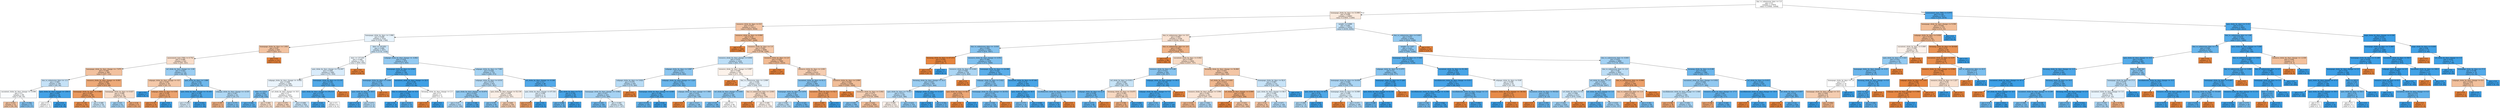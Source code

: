 digraph Tree {
node [shape=box, style="filled", color="black"] ;
0 [label="due_vs_submission_date <= 1.0\ngini = 0.5\nsamples = 27876\nvalue = [13938, 13938]", fillcolor="#e5813900"] ;
1 [label="homepage_clicks_by_days <= 13.999\ngini = 0.496\nsamples = 24863\nvalue = [13603, 11260]", fillcolor="#e581392c"] ;
0 -> 1 [labeldistance=2.5, labelangle=45, headlabel="True"] ;
2 [label="resource_clicks_by_days <= 0.0\ngini = 0.457\nsamples = 14311\nvalue = [9253, 5058]", fillcolor="#e5813974"] ;
1 -> 2 ;
3 [label="homepage_clicks_by_days <= 1.998\ngini = 0.498\nsamples = 3316\nvalue = [1556, 1760]", fillcolor="#399de51e"] ;
2 -> 3 ;
4 [label="homepage_clicks_by_days <= 1.003\ngini = 0.45\nsamples = 645\nvalue = [424, 221]", fillcolor="#e581397a"] ;
3 -> 4 ;
5 [label="assessment_type_CMA <= 0.752\ngini = 0.488\nsamples = 522\nvalue = [301, 221]", fillcolor="#e5813944"] ;
4 -> 5 ;
6 [label="homepage_clicks_by_days_change <= -7.975\ngini = 0.448\nsamples = 389\nvalue = [257, 132]", fillcolor="#e581397c"] ;
5 -> 6 ;
7 [label="due_vs_submission_date <= -1.5\ngini = 0.485\nsamples = 109\nvalue = [45, 64]", fillcolor="#399de54c"] ;
6 -> 7 ;
8 [label="oucontent_clicks_by_days_change <= -0.096\ngini = 0.5\nsamples = 89\nvalue = [44, 45]", fillcolor="#399de506"] ;
7 -> 8 ;
9 [label="gini = 0.453\nsamples = 52\nvalue = [34, 18]", fillcolor="#e5813978"] ;
8 -> 9 ;
10 [label="gini = 0.394\nsamples = 37\nvalue = [10, 27]", fillcolor="#399de5a1"] ;
8 -> 10 ;
11 [label="quiz_clicks_by_days_change <= -259.5\ngini = 0.095\nsamples = 20\nvalue = [1, 19]", fillcolor="#399de5f2"] ;
7 -> 11 ;
12 [label="gini = 0.5\nsamples = 2\nvalue = [1, 1]", fillcolor="#e5813900"] ;
11 -> 12 ;
13 [label="gini = 0.0\nsamples = 18\nvalue = [0, 18]", fillcolor="#399de5ff"] ;
11 -> 13 ;
14 [label="resource_clicks_by_days_change <= -0.001\ngini = 0.368\nsamples = 280\nvalue = [212, 68]", fillcolor="#e58139ad"] ;
6 -> 14 ;
15 [label="homepage_clicks_by_days <= 0.988\ngini = 0.261\nsamples = 188\nvalue = [159, 29]", fillcolor="#e58139d0"] ;
14 -> 15 ;
16 [label="gini = 0.158\nsamples = 162\nvalue = [148, 14]", fillcolor="#e58139e7"] ;
15 -> 16 ;
17 [label="gini = 0.488\nsamples = 26\nvalue = [11, 15]", fillcolor="#399de544"] ;
15 -> 17 ;
18 [label="homepage_clicks_by_days <= 0.027\ngini = 0.488\nsamples = 92\nvalue = [53, 39]", fillcolor="#e5813943"] ;
14 -> 18 ;
19 [label="gini = 0.45\nsamples = 41\nvalue = [14, 27]", fillcolor="#399de57b"] ;
18 -> 19 ;
20 [label="gini = 0.36\nsamples = 51\nvalue = [39, 12]", fillcolor="#e58139b1"] ;
18 -> 20 ;
21 [label="url_clicks_by_days_change <= -1.04\ngini = 0.443\nsamples = 133\nvalue = [44, 89]", fillcolor="#399de581"] ;
5 -> 21 ;
22 [label="subpage_clicks_by_days_change <= -8.5\ngini = 0.461\nsamples = 36\nvalue = [23, 13]", fillcolor="#e581396f"] ;
21 -> 22 ;
23 [label="gini = 0.0\nsamples = 7\nvalue = [0, 7]", fillcolor="#399de5ff"] ;
22 -> 23 ;
24 [label="subpage_clicks_by_days <= 0.96\ngini = 0.328\nsamples = 29\nvalue = [23, 6]", fillcolor="#e58139bc"] ;
22 -> 24 ;
25 [label="gini = 0.147\nsamples = 25\nvalue = [23, 2]", fillcolor="#e58139e9"] ;
24 -> 25 ;
26 [label="gini = 0.0\nsamples = 4\nvalue = [0, 4]", fillcolor="#399de5ff"] ;
24 -> 26 ;
27 [label="quiz_clicks_by_days <= 1.686\ngini = 0.339\nsamples = 97\nvalue = [21, 76]", fillcolor="#399de5b9"] ;
21 -> 27 ;
28 [label="quiz_clicks_by_days_change <= -51.051\ngini = 0.168\nsamples = 54\nvalue = [5, 49]", fillcolor="#399de5e5"] ;
27 -> 28 ;
29 [label="gini = 0.494\nsamples = 9\nvalue = [4, 5]", fillcolor="#399de533"] ;
28 -> 29 ;
30 [label="gini = 0.043\nsamples = 45\nvalue = [1, 44]", fillcolor="#399de5f9"] ;
28 -> 30 ;
31 [label="subpage_clicks_by_days_change <= -4.335\ngini = 0.467\nsamples = 43\nvalue = [16, 27]", fillcolor="#399de568"] ;
27 -> 31 ;
32 [label="gini = 0.397\nsamples = 11\nvalue = [8, 3]", fillcolor="#e581399f"] ;
31 -> 32 ;
33 [label="gini = 0.375\nsamples = 32\nvalue = [8, 24]", fillcolor="#399de5aa"] ;
31 -> 33 ;
34 [label="gini = 0.0\nsamples = 123\nvalue = [123, 0]", fillcolor="#e58139ff"] ;
4 -> 34 ;
35 [label="date <= 143.952\ngini = 0.488\nsamples = 2671\nvalue = [1132, 1539]", fillcolor="#399de543"] ;
3 -> 35 ;
36 [label="date <= 137.033\ngini = 0.499\nsamples = 1793\nvalue = [859, 934]", fillcolor="#399de514"] ;
35 -> 36 ;
37 [label="quiz_clicks_by_days_change <= 112.947\ngini = 0.494\nsamples = 1685\nvalue = [751, 934]", fillcolor="#399de532"] ;
36 -> 37 ;
38 [label="subpage_clicks_by_days_change <= -9.992\ngini = 0.498\nsamples = 1564\nvalue = [738, 826]", fillcolor="#399de51b"] ;
37 -> 38 ;
39 [label="date <= 123.0\ngini = 0.361\nsamples = 152\nvalue = [36, 116]", fillcolor="#399de5b0"] ;
38 -> 39 ;
40 [label="gini = 0.245\nsamples = 119\nvalue = [17, 102]", fillcolor="#399de5d4"] ;
39 -> 40 ;
41 [label="gini = 0.489\nsamples = 33\nvalue = [19, 14]", fillcolor="#e5813943"] ;
39 -> 41 ;
42 [label="url_clicks_by_days_change <= -0.0\ngini = 0.5\nsamples = 1412\nvalue = [702, 710]", fillcolor="#399de503"] ;
38 -> 42 ;
43 [label="gini = 0.479\nsamples = 583\nvalue = [351, 232]", fillcolor="#e5813956"] ;
42 -> 43 ;
44 [label="gini = 0.488\nsamples = 829\nvalue = [351, 478]", fillcolor="#399de544"] ;
42 -> 44 ;
45 [label="homepage_clicks_by_days <= 13.155\ngini = 0.192\nsamples = 121\nvalue = [13, 108]", fillcolor="#399de5e0"] ;
37 -> 45 ;
46 [label="quiz_clicks_by_days_change <= 276.515\ngini = 0.155\nsamples = 118\nvalue = [10, 108]", fillcolor="#399de5e7"] ;
45 -> 46 ;
47 [label="gini = 0.103\nsamples = 110\nvalue = [6, 104]", fillcolor="#399de5f0"] ;
46 -> 47 ;
48 [label="gini = 0.5\nsamples = 8\nvalue = [4, 4]", fillcolor="#e5813900"] ;
46 -> 48 ;
49 [label="gini = 0.0\nsamples = 3\nvalue = [3, 0]", fillcolor="#e58139ff"] ;
45 -> 49 ;
50 [label="gini = 0.0\nsamples = 108\nvalue = [108, 0]", fillcolor="#e58139ff"] ;
36 -> 50 ;
51 [label="subpage_clicks_by_days_change <= -4.862\ngini = 0.429\nsamples = 878\nvalue = [273, 605]", fillcolor="#399de58c"] ;
35 -> 51 ;
52 [label="homepage_clicks_by_days <= 4.943\ngini = 0.162\nsamples = 146\nvalue = [13, 133]", fillcolor="#399de5e6"] ;
51 -> 52 ;
53 [label="homepage_clicks_by_days <= 4.064\ngini = 0.325\nsamples = 49\nvalue = [10, 39]", fillcolor="#399de5be"] ;
52 -> 53 ;
54 [label="quiz_clicks_by_days <= 49.5\ngini = 0.258\nsamples = 46\nvalue = [7, 39]", fillcolor="#399de5d1"] ;
53 -> 54 ;
55 [label="gini = 0.114\nsamples = 33\nvalue = [2, 31]", fillcolor="#399de5ef"] ;
54 -> 55 ;
56 [label="gini = 0.473\nsamples = 13\nvalue = [5, 8]", fillcolor="#399de560"] ;
54 -> 56 ;
57 [label="gini = 0.0\nsamples = 3\nvalue = [3, 0]", fillcolor="#e58139ff"] ;
53 -> 57 ;
58 [label="oucontent_clicks_by_days_change <= 22.5\ngini = 0.06\nsamples = 97\nvalue = [3, 94]", fillcolor="#399de5f7"] ;
52 -> 58 ;
59 [label="due_vs_submission_date <= -0.5\ngini = 0.041\nsamples = 95\nvalue = [2, 93]", fillcolor="#399de5fa"] ;
58 -> 59 ;
60 [label="gini = 0.0\nsamples = 79\nvalue = [0, 79]", fillcolor="#399de5ff"] ;
59 -> 60 ;
61 [label="gini = 0.219\nsamples = 16\nvalue = [2, 14]", fillcolor="#399de5db"] ;
59 -> 61 ;
62 [label="forumng_clicks_by_days_change <= 2.5\ngini = 0.5\nsamples = 2\nvalue = [1, 1]", fillcolor="#e5813900"] ;
58 -> 62 ;
63 [label="gini = 0.0\nsamples = 1\nvalue = [1, 0]", fillcolor="#e58139ff"] ;
62 -> 63 ;
64 [label="gini = 0.0\nsamples = 1\nvalue = [0, 1]", fillcolor="#399de5ff"] ;
62 -> 64 ;
65 [label="subpage_clicks_by_days <= 7.983\ngini = 0.458\nsamples = 732\nvalue = [260, 472]", fillcolor="#399de573"] ;
51 -> 65 ;
66 [label="subpage_clicks_by_days <= 4.014\ngini = 0.474\nsamples = 652\nvalue = [251, 401]", fillcolor="#399de55f"] ;
65 -> 66 ;
67 [label="quiz_clicks_by_days_change <= 53.874\ngini = 0.424\nsamples = 423\nvalue = [129, 294]", fillcolor="#399de58f"] ;
66 -> 67 ;
68 [label="gini = 0.47\nsamples = 315\nvalue = [119, 196]", fillcolor="#399de564"] ;
67 -> 68 ;
69 [label="gini = 0.168\nsamples = 108\nvalue = [10, 98]", fillcolor="#399de5e5"] ;
67 -> 69 ;
70 [label="quiz_clicks_by_days_change <= 52.139\ngini = 0.498\nsamples = 229\nvalue = [122, 107]", fillcolor="#e581391f"] ;
66 -> 70 ;
71 [label="gini = 0.391\nsamples = 60\nvalue = [16, 44]", fillcolor="#399de5a2"] ;
70 -> 71 ;
72 [label="gini = 0.468\nsamples = 169\nvalue = [106, 63]", fillcolor="#e5813967"] ;
70 -> 72 ;
73 [label="url_clicks_by_days_change <= -0.166\ngini = 0.2\nsamples = 80\nvalue = [9, 71]", fillcolor="#399de5df"] ;
65 -> 73 ;
74 [label="quiz_clicks_by_days_change <= 67.334\ngini = 0.496\nsamples = 11\nvalue = [5, 6]", fillcolor="#399de52a"] ;
73 -> 74 ;
75 [label="gini = 0.278\nsamples = 6\nvalue = [5, 1]", fillcolor="#e58139cc"] ;
74 -> 75 ;
76 [label="gini = 0.0\nsamples = 5\nvalue = [0, 5]", fillcolor="#399de5ff"] ;
74 -> 76 ;
77 [label="quiz_clicks_by_days <= 71.5\ngini = 0.109\nsamples = 69\nvalue = [4, 65]", fillcolor="#399de5ef"] ;
73 -> 77 ;
78 [label="gini = 0.298\nsamples = 22\nvalue = [4, 18]", fillcolor="#399de5c6"] ;
77 -> 78 ;
79 [label="gini = 0.0\nsamples = 47\nvalue = [0, 47]", fillcolor="#399de5ff"] ;
77 -> 79 ;
80 [label="resource_clicks_by_days <= 0.999\ngini = 0.42\nsamples = 10995\nvalue = [7697, 3298]", fillcolor="#e5813992"] ;
2 -> 80 ;
81 [label="gini = 0.0\nsamples = 1899\nvalue = [1899, 0]", fillcolor="#e58139ff"] ;
80 -> 81 ;
82 [label="resource_clicks_by_days <= 1.0\ngini = 0.462\nsamples = 9096\nvalue = [5798, 3298]", fillcolor="#e581396e"] ;
80 -> 82 ;
83 [label="resource_clicks_by_days_change <= 0.004\ngini = 0.479\nsamples = 1616\nvalue = [641, 975]", fillcolor="#399de557"] ;
82 -> 83 ;
84 [label="subpage_clicks_by_days <= 3.987\ngini = 0.417\nsamples = 912\nvalue = [270, 642]", fillcolor="#399de594"] ;
83 -> 84 ;
85 [label="subpage_clicks_by_days <= 3.022\ngini = 0.476\nsamples = 459\nvalue = [179, 280]", fillcolor="#399de55c"] ;
84 -> 85 ;
86 [label="homepage_clicks_by_days_change <= -5.962\ngini = 0.457\nsamples = 433\nvalue = [153, 280]", fillcolor="#399de574"] ;
85 -> 86 ;
87 [label="gini = 0.335\nsamples = 169\nvalue = [36, 133]", fillcolor="#399de5ba"] ;
86 -> 87 ;
88 [label="gini = 0.494\nsamples = 264\nvalue = [117, 147]", fillcolor="#399de534"] ;
86 -> 88 ;
89 [label="gini = 0.0\nsamples = 26\nvalue = [26, 0]", fillcolor="#e58139ff"] ;
85 -> 89 ;
90 [label="subpage_clicks_by_days_change <= 1.223\ngini = 0.321\nsamples = 453\nvalue = [91, 362]", fillcolor="#399de5bf"] ;
84 -> 90 ;
91 [label="homepage_clicks_by_days_change <= -4.085\ngini = 0.186\nsamples = 250\nvalue = [26, 224]", fillcolor="#399de5e1"] ;
90 -> 91 ;
92 [label="gini = 0.278\nsamples = 150\nvalue = [25, 125]", fillcolor="#399de5cc"] ;
91 -> 92 ;
93 [label="gini = 0.02\nsamples = 100\nvalue = [1, 99]", fillcolor="#399de5fc"] ;
91 -> 93 ;
94 [label="subpage_clicks_by_days_change <= 1.908\ngini = 0.435\nsamples = 203\nvalue = [65, 138]", fillcolor="#399de587"] ;
90 -> 94 ;
95 [label="gini = 0.0\nsamples = 7\nvalue = [7, 0]", fillcolor="#e58139ff"] ;
94 -> 95 ;
96 [label="gini = 0.417\nsamples = 196\nvalue = [58, 138]", fillcolor="#399de594"] ;
94 -> 96 ;
97 [label="resource_clicks_by_days_change <= 0.997\ngini = 0.499\nsamples = 704\nvalue = [371, 333]", fillcolor="#e581391a"] ;
83 -> 97 ;
98 [label="gini = 0.0\nsamples = 77\nvalue = [77, 0]", fillcolor="#e58139ff"] ;
97 -> 98 ;
99 [label="due_vs_submission_date <= -2.999\ngini = 0.498\nsamples = 627\nvalue = [294, 333]", fillcolor="#399de51e"] ;
97 -> 99 ;
100 [label="url_clicks_by_days_change <= 0.001\ngini = 0.414\nsamples = 246\nvalue = [72, 174]", fillcolor="#399de595"] ;
99 -> 100 ;
101 [label="gini = 0.35\nsamples = 186\nvalue = [42, 144]", fillcolor="#399de5b5"] ;
100 -> 101 ;
102 [label="gini = 0.5\nsamples = 60\nvalue = [30, 30]", fillcolor="#e5813900"] ;
100 -> 102 ;
103 [label="due_vs_submission_date <= -2.003\ngini = 0.486\nsamples = 381\nvalue = [222, 159]", fillcolor="#e5813948"] ;
99 -> 103 ;
104 [label="gini = 0.0\nsamples = 50\nvalue = [50, 0]", fillcolor="#e58139ff"] ;
103 -> 104 ;
105 [label="gini = 0.499\nsamples = 331\nvalue = [172, 159]", fillcolor="#e5813913"] ;
103 -> 105 ;
106 [label="resource_clicks_by_days <= 2.0\ngini = 0.428\nsamples = 7480\nvalue = [5157, 2323]", fillcolor="#e581398c"] ;
82 -> 106 ;
107 [label="gini = 0.0\nsamples = 1327\nvalue = [1327, 0]", fillcolor="#e58139ff"] ;
106 -> 107 ;
108 [label="resource_clicks_by_days <= 2.001\ngini = 0.47\nsamples = 6153\nvalue = [3830, 2323]", fillcolor="#e5813964"] ;
106 -> 108 ;
109 [label="oucontent_clicks_by_days <= 61.5\ngini = 0.405\nsamples = 869\nvalue = [245, 624]", fillcolor="#399de59b"] ;
108 -> 109 ;
110 [label="homepage_clicks_by_days <= 5.974\ngini = 0.39\nsamples = 844\nvalue = [224, 620]", fillcolor="#399de5a3"] ;
109 -> 110 ;
111 [label="gini = 0.481\nsamples = 261\nvalue = [105, 156]", fillcolor="#399de553"] ;
110 -> 111 ;
112 [label="gini = 0.325\nsamples = 583\nvalue = [119, 464]", fillcolor="#399de5be"] ;
110 -> 112 ;
113 [label="oucontent_clicks_by_days <= 92.5\ngini = 0.269\nsamples = 25\nvalue = [21, 4]", fillcolor="#e58139ce"] ;
109 -> 113 ;
114 [label="gini = 0.087\nsamples = 22\nvalue = [21, 1]", fillcolor="#e58139f3"] ;
113 -> 114 ;
115 [label="gini = 0.0\nsamples = 3\nvalue = [0, 3]", fillcolor="#399de5ff"] ;
113 -> 115 ;
116 [label="resource_clicks_by_days <= 2.999\ngini = 0.436\nsamples = 5284\nvalue = [3585, 1699]", fillcolor="#e5813986"] ;
108 -> 116 ;
117 [label="gini = 0.0\nsamples = 856\nvalue = [856, 0]", fillcolor="#e58139ff"] ;
116 -> 117 ;
118 [label="resource_clicks_by_days <= 3.002\ngini = 0.473\nsamples = 4428\nvalue = [2729, 1699]", fillcolor="#e5813960"] ;
116 -> 118 ;
119 [label="gini = 0.393\nsamples = 599\nvalue = [161, 438]", fillcolor="#399de5a1"] ;
118 -> 119 ;
120 [label="gini = 0.442\nsamples = 3829\nvalue = [2568, 1261]", fillcolor="#e5813982"] ;
118 -> 120 ;
121 [label="weight <= 6.998\ngini = 0.485\nsamples = 10552\nvalue = [4350, 6202]", fillcolor="#399de54c"] ;
1 -> 121 ;
122 [label="due_vs_submission_date <= -3.0\ngini = 0.492\nsamples = 4148\nvalue = [2334, 1814]", fillcolor="#e5813939"] ;
121 -> 122 ;
123 [label="due_vs_submission_date <= -3.018\ngini = 0.404\nsamples = 1483\nvalue = [416, 1067]", fillcolor="#399de59c"] ;
122 -> 123 ;
124 [label="forumng_clicks_by_days <= 67.472\ngini = 0.044\nsamples = 44\nvalue = [43, 1]", fillcolor="#e58139f9"] ;
123 -> 124 ;
125 [label="gini = 0.0\nsamples = 43\nvalue = [43, 0]", fillcolor="#e58139ff"] ;
124 -> 125 ;
126 [label="gini = 0.0\nsamples = 1\nvalue = [0, 1]", fillcolor="#399de5ff"] ;
124 -> 126 ;
127 [label="resource_clicks_by_days_change <= 4.952\ngini = 0.384\nsamples = 1439\nvalue = [373, 1066]", fillcolor="#399de5a6"] ;
123 -> 127 ;
128 [label="resource_clicks_by_days <= 4.043\ngini = 0.465\nsamples = 738\nvalue = [272, 466]", fillcolor="#399de56a"] ;
127 -> 128 ;
129 [label="forumng_clicks_by_days_change <= 35.5\ngini = 0.443\nsamples = 697\nvalue = [231, 466]", fillcolor="#399de581"] ;
128 -> 129 ;
130 [label="quiz_clicks_by_days <= 75.911\ngini = 0.472\nsamples = 591\nvalue = [225, 366]", fillcolor="#399de562"] ;
129 -> 130 ;
131 [label="gini = 0.499\nsamples = 213\nvalue = [112, 101]", fillcolor="#e5813919"] ;
130 -> 131 ;
132 [label="gini = 0.419\nsamples = 378\nvalue = [113, 265]", fillcolor="#399de592"] ;
130 -> 132 ;
133 [label="subpage_clicks_by_days <= 13.327\ngini = 0.107\nsamples = 106\nvalue = [6, 100]", fillcolor="#399de5f0"] ;
129 -> 133 ;
134 [label="gini = 0.025\nsamples = 79\nvalue = [1, 78]", fillcolor="#399de5fc"] ;
133 -> 134 ;
135 [label="gini = 0.302\nsamples = 27\nvalue = [5, 22]", fillcolor="#399de5c5"] ;
133 -> 135 ;
136 [label="gini = 0.0\nsamples = 41\nvalue = [41, 0]", fillcolor="#e58139ff"] ;
128 -> 136 ;
137 [label="homepage_clicks_by_days <= 24.988\ngini = 0.247\nsamples = 701\nvalue = [101, 600]", fillcolor="#399de5d4"] ;
127 -> 137 ;
138 [label="subpage_clicks_by_days <= 2.622\ngini = 0.391\nsamples = 251\nvalue = [67, 184]", fillcolor="#399de5a2"] ;
137 -> 138 ;
139 [label="quiz_clicks_by_days <= 40.5\ngini = 0.36\nsamples = 17\nvalue = [13, 4]", fillcolor="#e58139b1"] ;
138 -> 139 ;
140 [label="gini = 0.0\nsamples = 13\nvalue = [13, 0]", fillcolor="#e58139ff"] ;
139 -> 140 ;
141 [label="gini = 0.0\nsamples = 4\nvalue = [0, 4]", fillcolor="#399de5ff"] ;
139 -> 141 ;
142 [label="homepage_clicks_by_days_change <= 24.032\ngini = 0.355\nsamples = 234\nvalue = [54, 180]", fillcolor="#399de5b3"] ;
138 -> 142 ;
143 [label="gini = 0.336\nsamples = 229\nvalue = [49, 180]", fillcolor="#399de5ba"] ;
142 -> 143 ;
144 [label="gini = 0.0\nsamples = 5\nvalue = [5, 0]", fillcolor="#e58139ff"] ;
142 -> 144 ;
145 [label="oucontent_clicks_by_days <= 87.941\ngini = 0.14\nsamples = 450\nvalue = [34, 416]", fillcolor="#399de5ea"] ;
137 -> 145 ;
146 [label="quiz_clicks_by_days <= 40.5\ngini = 0.117\nsamples = 418\nvalue = [26, 392]", fillcolor="#399de5ee"] ;
145 -> 146 ;
147 [label="gini = 0.375\nsamples = 24\nvalue = [6, 18]", fillcolor="#399de5aa"] ;
146 -> 147 ;
148 [label="gini = 0.096\nsamples = 394\nvalue = [20, 374]", fillcolor="#399de5f1"] ;
146 -> 148 ;
149 [label="oucollaborate_clicks_by_days_change <= 2.449\ngini = 0.375\nsamples = 32\nvalue = [8, 24]", fillcolor="#399de5aa"] ;
145 -> 149 ;
150 [label="gini = 0.142\nsamples = 26\nvalue = [2, 24]", fillcolor="#399de5ea"] ;
149 -> 150 ;
151 [label="gini = 0.0\nsamples = 6\nvalue = [6, 0]", fillcolor="#e58139ff"] ;
149 -> 151 ;
152 [label="due_vs_submission_date <= -2.0\ngini = 0.403\nsamples = 2665\nvalue = [1918, 747]", fillcolor="#e581399c"] ;
122 -> 152 ;
153 [label="gini = 0.0\nsamples = 861\nvalue = [861, 0]", fillcolor="#e58139ff"] ;
152 -> 153 ;
154 [label="oucontent_clicks_by_days <= 0.002\ngini = 0.485\nsamples = 1804\nvalue = [1057, 747]", fillcolor="#e581394b"] ;
152 -> 154 ;
155 [label="resource_clicks_by_days <= 4.88\ngini = 0.412\nsamples = 320\nvalue = [93, 227]", fillcolor="#399de597"] ;
154 -> 155 ;
156 [label="url_clicks_by_days <= 0.011\ngini = 0.486\nsamples = 204\nvalue = [85, 119]", fillcolor="#399de549"] ;
155 -> 156 ;
157 [label="subpage_clicks_by_days <= 21.0\ngini = 0.309\nsamples = 89\nvalue = [17, 72]", fillcolor="#399de5c3"] ;
156 -> 157 ;
158 [label="gini = 0.273\nsamples = 86\nvalue = [14, 72]", fillcolor="#399de5cd"] ;
157 -> 158 ;
159 [label="gini = 0.0\nsamples = 3\nvalue = [3, 0]", fillcolor="#e58139ff"] ;
157 -> 159 ;
160 [label="forumng_clicks_by_days <= 10.875\ngini = 0.483\nsamples = 115\nvalue = [68, 47]", fillcolor="#e581394f"] ;
156 -> 160 ;
161 [label="gini = 0.396\nsamples = 92\nvalue = [67, 25]", fillcolor="#e58139a0"] ;
160 -> 161 ;
162 [label="gini = 0.083\nsamples = 23\nvalue = [1, 22]", fillcolor="#399de5f3"] ;
160 -> 162 ;
163 [label="subpage_clicks_by_days_change <= 49.5\ngini = 0.128\nsamples = 116\nvalue = [8, 108]", fillcolor="#399de5ec"] ;
155 -> 163 ;
164 [label="subpage_clicks_by_days_change <= 7.5\ngini = 0.114\nsamples = 115\nvalue = [7, 108]", fillcolor="#399de5ee"] ;
163 -> 164 ;
165 [label="gini = 0.32\nsamples = 15\nvalue = [3, 12]", fillcolor="#399de5bf"] ;
164 -> 165 ;
166 [label="gini = 0.077\nsamples = 100\nvalue = [4, 96]", fillcolor="#399de5f4"] ;
164 -> 166 ;
167 [label="gini = 0.0\nsamples = 1\nvalue = [1, 0]", fillcolor="#e58139ff"] ;
163 -> 167 ;
168 [label="forumng_clicks_by_days_change <= 34.868\ngini = 0.455\nsamples = 1484\nvalue = [964, 520]", fillcolor="#e5813975"] ;
154 -> 168 ;
169 [label="url_clicks_by_days <= 0.001\ngini = 0.419\nsamples = 1212\nvalue = [850, 362]", fillcolor="#e5813992"] ;
168 -> 169 ;
170 [label="resource_clicks_by_days_change <= 5.994\ngini = 0.492\nsamples = 351\nvalue = [197, 154]", fillcolor="#e5813938"] ;
169 -> 170 ;
171 [label="gini = 0.418\nsamples = 205\nvalue = [144, 61]", fillcolor="#e5813993"] ;
170 -> 171 ;
172 [label="gini = 0.462\nsamples = 146\nvalue = [53, 93]", fillcolor="#399de56e"] ;
170 -> 172 ;
173 [label="url_clicks_by_days_change <= 0.999\ngini = 0.366\nsamples = 861\nvalue = [653, 208]", fillcolor="#e58139ae"] ;
169 -> 173 ;
174 [label="gini = 0.0\nsamples = 262\nvalue = [262, 0]", fillcolor="#e58139ff"] ;
173 -> 174 ;
175 [label="gini = 0.453\nsamples = 599\nvalue = [391, 208]", fillcolor="#e5813977"] ;
173 -> 175 ;
176 [label="homepage_clicks_by_days <= 92.0\ngini = 0.487\nsamples = 272\nvalue = [114, 158]", fillcolor="#399de547"] ;
168 -> 176 ;
177 [label="quiz_clicks_by_days_change <= 68.5\ngini = 0.498\nsamples = 245\nvalue = [114, 131]", fillcolor="#399de521"] ;
176 -> 177 ;
178 [label="gini = 0.45\nsamples = 76\nvalue = [50, 26]", fillcolor="#e581397a"] ;
177 -> 178 ;
179 [label="gini = 0.471\nsamples = 169\nvalue = [64, 105]", fillcolor="#399de564"] ;
177 -> 179 ;
180 [label="gini = 0.0\nsamples = 27\nvalue = [0, 27]", fillcolor="#399de5ff"] ;
176 -> 180 ;
181 [label="due_vs_submission_date <= 0.005\ngini = 0.431\nsamples = 6404\nvalue = [2016, 4388]", fillcolor="#399de58a"] ;
121 -> 181 ;
182 [label="weight <= 7.057\ngini = 0.421\nsamples = 6279\nvalue = [1891, 4388]", fillcolor="#399de591"] ;
181 -> 182 ;
183 [label="homepage_clicks_by_days <= 17.949\ngini = 0.231\nsamples = 1299\nvalue = [173, 1126]", fillcolor="#399de5d8"] ;
182 -> 183 ;
184 [label="subpage_clicks_by_days <= 11.975\ngini = 0.4\nsamples = 383\nvalue = [106, 277]", fillcolor="#399de59d"] ;
183 -> 184 ;
185 [label="homepage_clicks_by_days <= 14.039\ngini = 0.464\nsamples = 282\nvalue = [103, 179]", fillcolor="#399de56c"] ;
184 -> 185 ;
186 [label="quiz_clicks_by_days <= 35.5\ngini = 0.18\nsamples = 70\nvalue = [7, 63]", fillcolor="#399de5e3"] ;
185 -> 186 ;
187 [label="gini = 0.469\nsamples = 16\nvalue = [6, 10]", fillcolor="#399de566"] ;
186 -> 187 ;
188 [label="gini = 0.036\nsamples = 54\nvalue = [1, 53]", fillcolor="#399de5fa"] ;
186 -> 188 ;
189 [label="homepage_clicks_by_days <= 14.989\ngini = 0.496\nsamples = 212\nvalue = [96, 116]", fillcolor="#399de52c"] ;
185 -> 189 ;
190 [label="gini = 0.0\nsamples = 24\nvalue = [24, 0]", fillcolor="#e58139ff"] ;
189 -> 190 ;
191 [label="gini = 0.473\nsamples = 188\nvalue = [72, 116]", fillcolor="#399de561"] ;
189 -> 191 ;
192 [label="homepage_clicks_by_days <= 17.263\ngini = 0.058\nsamples = 101\nvalue = [3, 98]", fillcolor="#399de5f7"] ;
184 -> 192 ;
193 [label="quiz_clicks_by_days_change <= 8.158\ngini = 0.039\nsamples = 100\nvalue = [2, 98]", fillcolor="#399de5fa"] ;
192 -> 193 ;
194 [label="gini = 0.298\nsamples = 11\nvalue = [2, 9]", fillcolor="#399de5c6"] ;
193 -> 194 ;
195 [label="gini = 0.0\nsamples = 89\nvalue = [0, 89]", fillcolor="#399de5ff"] ;
193 -> 195 ;
196 [label="gini = 0.0\nsamples = 1\nvalue = [1, 0]", fillcolor="#e58139ff"] ;
192 -> 196 ;
197 [label="oucontent_clicks_by_days <= 91.302\ngini = 0.136\nsamples = 916\nvalue = [67, 849]", fillcolor="#399de5eb"] ;
183 -> 197 ;
198 [label="oucollaborate_clicks_by_days_change <= 0.011\ngini = 0.1\nsamples = 871\nvalue = [46, 825]", fillcolor="#399de5f1"] ;
197 -> 198 ;
199 [label="oucollaborate_clicks_by_days_change <= -4.356\ngini = 0.07\nsamples = 772\nvalue = [28, 744]", fillcolor="#399de5f5"] ;
198 -> 199 ;
200 [label="gini = 0.346\nsamples = 18\nvalue = [4, 14]", fillcolor="#399de5b6"] ;
199 -> 200 ;
201 [label="gini = 0.062\nsamples = 754\nvalue = [24, 730]", fillcolor="#399de5f7"] ;
199 -> 201 ;
202 [label="oucollaborate_clicks_by_days_change <= 1.0\ngini = 0.298\nsamples = 99\nvalue = [18, 81]", fillcolor="#399de5c6"] ;
198 -> 202 ;
203 [label="gini = 0.0\nsamples = 15\nvalue = [15, 0]", fillcolor="#e58139ff"] ;
202 -> 203 ;
204 [label="gini = 0.069\nsamples = 84\nvalue = [3, 81]", fillcolor="#399de5f6"] ;
202 -> 204 ;
205 [label="subpage_clicks_by_days <= 9.69\ngini = 0.498\nsamples = 45\nvalue = [21, 24]", fillcolor="#399de520"] ;
197 -> 205 ;
206 [label="resource_clicks_by_days_change <= -36.542\ngini = 0.133\nsamples = 14\nvalue = [13, 1]", fillcolor="#e58139eb"] ;
205 -> 206 ;
207 [label="gini = 0.0\nsamples = 1\nvalue = [0, 1]", fillcolor="#399de5ff"] ;
206 -> 207 ;
208 [label="gini = 0.0\nsamples = 13\nvalue = [13, 0]", fillcolor="#e58139ff"] ;
206 -> 208 ;
209 [label="oucontent_clicks_by_days <= 96.824\ngini = 0.383\nsamples = 31\nvalue = [8, 23]", fillcolor="#399de5a6"] ;
205 -> 209 ;
210 [label="gini = 0.0\nsamples = 3\nvalue = [3, 0]", fillcolor="#e58139ff"] ;
209 -> 210 ;
211 [label="gini = 0.293\nsamples = 28\nvalue = [5, 23]", fillcolor="#399de5c8"] ;
209 -> 211 ;
212 [label="due_vs_submission_date <= -0.001\ngini = 0.452\nsamples = 4980\nvalue = [1718, 3262]", fillcolor="#399de579"] ;
182 -> 212 ;
213 [label="due_vs_submission_date <= -2.0\ngini = 0.48\nsamples = 3591\nvalue = [1436, 2155]", fillcolor="#399de555"] ;
212 -> 213 ;
214 [label="url_clicks_by_days <= 1.0\ngini = 0.459\nsamples = 3247\nvalue = [1160, 2087]", fillcolor="#399de571"] ;
213 -> 214 ;
215 [label="url_clicks_by_days <= 0.0\ngini = 0.488\nsamples = 2313\nvalue = [979, 1334]", fillcolor="#399de544"] ;
214 -> 215 ;
216 [label="gini = 0.449\nsamples = 2020\nvalue = [686, 1334]", fillcolor="#399de57c"] ;
215 -> 216 ;
217 [label="gini = 0.0\nsamples = 293\nvalue = [293, 0]", fillcolor="#e58139ff"] ;
215 -> 217 ;
218 [label="url_clicks_by_days_change <= 1.0\ngini = 0.312\nsamples = 934\nvalue = [181, 753]", fillcolor="#399de5c2"] ;
214 -> 218 ;
219 [label="gini = 0.212\nsamples = 632\nvalue = [76, 556]", fillcolor="#399de5dc"] ;
218 -> 219 ;
220 [label="gini = 0.454\nsamples = 302\nvalue = [105, 197]", fillcolor="#399de577"] ;
218 -> 220 ;
221 [label="due_vs_submission_date <= -0.998\ngini = 0.317\nsamples = 344\nvalue = [276, 68]", fillcolor="#e58139c0"] ;
213 -> 221 ;
222 [label="due_vs_submission_date <= -1.0\ngini = 0.459\nsamples = 191\nvalue = [123, 68]", fillcolor="#e5813972"] ;
221 -> 222 ;
223 [label="gini = 0.0\nsamples = 102\nvalue = [102, 0]", fillcolor="#e58139ff"] ;
222 -> 223 ;
224 [label="gini = 0.361\nsamples = 89\nvalue = [21, 68]", fillcolor="#399de5b0"] ;
222 -> 224 ;
225 [label="gini = 0.0\nsamples = 153\nvalue = [153, 0]", fillcolor="#e58139ff"] ;
221 -> 225 ;
226 [label="forumng_clicks_by_days <= 6.98\ngini = 0.324\nsamples = 1389\nvalue = [282, 1107]", fillcolor="#399de5be"] ;
212 -> 226 ;
227 [label="oucontent_clicks_by_days_change <= 0.952\ngini = 0.428\nsamples = 571\nvalue = [177, 394]", fillcolor="#399de58c"] ;
226 -> 227 ;
228 [label="oucollaborate_clicks_by_days_change <= -1.046\ngini = 0.477\nsamples = 358\nvalue = [141, 217]", fillcolor="#399de559"] ;
227 -> 228 ;
229 [label="gini = 0.346\nsamples = 36\nvalue = [28, 8]", fillcolor="#e58139b6"] ;
228 -> 229 ;
230 [label="gini = 0.456\nsamples = 322\nvalue = [113, 209]", fillcolor="#399de575"] ;
228 -> 230 ;
231 [label="resource_clicks_by_days_change <= -17.5\ngini = 0.281\nsamples = 213\nvalue = [36, 177]", fillcolor="#399de5cb"] ;
227 -> 231 ;
232 [label="gini = 0.346\nsamples = 9\nvalue = [7, 2]", fillcolor="#e58139b6"] ;
231 -> 232 ;
233 [label="gini = 0.244\nsamples = 204\nvalue = [29, 175]", fillcolor="#399de5d5"] ;
231 -> 233 ;
234 [label="url_clicks_by_days <= 0.015\ngini = 0.224\nsamples = 818\nvalue = [105, 713]", fillcolor="#399de5d9"] ;
226 -> 234 ;
235 [label="oucollaborate_clicks_by_days_change <= -10.5\ngini = 0.112\nsamples = 336\nvalue = [20, 316]", fillcolor="#399de5ef"] ;
234 -> 235 ;
236 [label="gini = 0.0\nsamples = 1\nvalue = [1, 0]", fillcolor="#e58139ff"] ;
235 -> 236 ;
237 [label="gini = 0.107\nsamples = 335\nvalue = [19, 316]", fillcolor="#399de5f0"] ;
235 -> 237 ;
238 [label="url_clicks_by_days <= 0.957\ngini = 0.29\nsamples = 482\nvalue = [85, 397]", fillcolor="#399de5c8"] ;
234 -> 238 ;
239 [label="gini = 0.0\nsamples = 28\nvalue = [28, 0]", fillcolor="#e58139ff"] ;
238 -> 239 ;
240 [label="gini = 0.22\nsamples = 454\nvalue = [57, 397]", fillcolor="#399de5da"] ;
238 -> 240 ;
241 [label="gini = 0.0\nsamples = 125\nvalue = [125, 0]", fillcolor="#e58139ff"] ;
181 -> 241 ;
242 [label="assessment_type_TMA <= 0.979\ngini = 0.198\nsamples = 3013\nvalue = [335, 2678]", fillcolor="#399de5df"] ;
0 -> 242 [labeldistance=2.5, labelangle=-45, headlabel="False"] ;
243 [label="homepage_clicks_by_days_change <= 9.598\ngini = 0.438\nsamples = 170\nvalue = [115, 55]", fillcolor="#e5813985"] ;
242 -> 243 ;
244 [label="subpage_clicks_by_days <= 0.038\ngini = 0.412\nsamples = 162\nvalue = [115, 47]", fillcolor="#e5813997"] ;
243 -> 244 ;
245 [label="oucontent_clicks_by_days <= 0.069\ngini = 0.499\nsamples = 78\nvalue = [41, 37]", fillcolor="#e5813919"] ;
244 -> 245 ;
246 [label="quiz_clicks_by_days <= 3.323\ngini = 0.431\nsamples = 54\nvalue = [17, 37]", fillcolor="#399de58a"] ;
245 -> 246 ;
247 [label="homepage_clicks_by_days_change <= -0.31\ngini = 0.315\nsamples = 46\nvalue = [9, 37]", fillcolor="#399de5c1"] ;
246 -> 247 ;
248 [label="homepage_clicks_by_days <= 1.0\ngini = 0.5\nsamples = 10\nvalue = [5, 5]", fillcolor="#e5813900"] ;
247 -> 248 ;
249 [label="homepage_clicks_by_days_change <= -5.5\ngini = 0.469\nsamples = 8\nvalue = [5, 3]", fillcolor="#e5813966"] ;
248 -> 249 ;
250 [label="gini = 0.0\nsamples = 1\nvalue = [0, 1]", fillcolor="#399de5ff"] ;
249 -> 250 ;
251 [label="gini = 0.408\nsamples = 7\nvalue = [5, 2]", fillcolor="#e5813999"] ;
249 -> 251 ;
252 [label="gini = 0.0\nsamples = 2\nvalue = [0, 2]", fillcolor="#399de5ff"] ;
248 -> 252 ;
253 [label="forumng_clicks_by_days_change <= 6.0\ngini = 0.198\nsamples = 36\nvalue = [4, 32]", fillcolor="#399de5df"] ;
247 -> 253 ;
254 [label="date <= 42.5\ngini = 0.157\nsamples = 35\nvalue = [3, 32]", fillcolor="#399de5e7"] ;
253 -> 254 ;
255 [label="gini = 0.0\nsamples = 16\nvalue = [0, 16]", fillcolor="#399de5ff"] ;
254 -> 255 ;
256 [label="gini = 0.266\nsamples = 19\nvalue = [3, 16]", fillcolor="#399de5cf"] ;
254 -> 256 ;
257 [label="gini = 0.0\nsamples = 1\nvalue = [1, 0]", fillcolor="#e58139ff"] ;
253 -> 257 ;
258 [label="gini = 0.0\nsamples = 8\nvalue = [8, 0]", fillcolor="#e58139ff"] ;
246 -> 258 ;
259 [label="gini = 0.0\nsamples = 24\nvalue = [24, 0]", fillcolor="#e58139ff"] ;
245 -> 259 ;
260 [label="forumng_clicks_by_days <= 20.928\ngini = 0.21\nsamples = 84\nvalue = [74, 10]", fillcolor="#e58139dd"] ;
244 -> 260 ;
261 [label="oucontent_clicks_by_days <= 4.97\ngini = 0.158\nsamples = 81\nvalue = [74, 7]", fillcolor="#e58139e7"] ;
260 -> 261 ;
262 [label="resource_clicks_by_days_change <= 0.942\ngini = 0.098\nsamples = 77\nvalue = [73, 4]", fillcolor="#e58139f1"] ;
261 -> 262 ;
263 [label="subpage_clicks_by_days <= 1.031\ngini = 0.028\nsamples = 70\nvalue = [69, 1]", fillcolor="#e58139fb"] ;
262 -> 263 ;
264 [label="subpage_clicks_by_days_change <= 0.988\ngini = 0.083\nsamples = 23\nvalue = [22, 1]", fillcolor="#e58139f3"] ;
263 -> 264 ;
265 [label="gini = 0.0\nsamples = 22\nvalue = [22, 0]", fillcolor="#e58139ff"] ;
264 -> 265 ;
266 [label="gini = 0.0\nsamples = 1\nvalue = [0, 1]", fillcolor="#399de5ff"] ;
264 -> 266 ;
267 [label="gini = 0.0\nsamples = 47\nvalue = [47, 0]", fillcolor="#e58139ff"] ;
263 -> 267 ;
268 [label="resource_clicks_by_days <= 1.227\ngini = 0.49\nsamples = 7\nvalue = [4, 3]", fillcolor="#e5813940"] ;
262 -> 268 ;
269 [label="gini = 0.0\nsamples = 3\nvalue = [0, 3]", fillcolor="#399de5ff"] ;
268 -> 269 ;
270 [label="gini = 0.0\nsamples = 4\nvalue = [4, 0]", fillcolor="#e58139ff"] ;
268 -> 270 ;
271 [label="due_vs_submission_date <= 43.5\ngini = 0.375\nsamples = 4\nvalue = [1, 3]", fillcolor="#399de5aa"] ;
261 -> 271 ;
272 [label="gini = 0.0\nsamples = 1\nvalue = [1, 0]", fillcolor="#e58139ff"] ;
271 -> 272 ;
273 [label="gini = 0.0\nsamples = 3\nvalue = [0, 3]", fillcolor="#399de5ff"] ;
271 -> 273 ;
274 [label="gini = 0.0\nsamples = 3\nvalue = [0, 3]", fillcolor="#399de5ff"] ;
260 -> 274 ;
275 [label="gini = 0.0\nsamples = 8\nvalue = [0, 8]", fillcolor="#399de5ff"] ;
243 -> 275 ;
276 [label="quiz_clicks_by_days <= 11.51\ngini = 0.143\nsamples = 2843\nvalue = [220, 2623]", fillcolor="#399de5ea"] ;
242 -> 276 ;
277 [label="due_vs_submission_date <= 1.98\ngini = 0.218\nsamples = 1691\nvalue = [211, 1480]", fillcolor="#399de5db"] ;
276 -> 277 ;
278 [label="due_vs_submission_date <= 1.0\ngini = 0.304\nsamples = 913\nvalue = [171, 742]", fillcolor="#399de5c4"] ;
277 -> 278 ;
279 [label="quiz_clicks_by_days_change <= -0.5\ngini = 0.206\nsamples = 840\nvalue = [98, 742]", fillcolor="#399de5dd"] ;
278 -> 279 ;
280 [label="forumng_clicks_by_days_change <= -1.5\ngini = 0.151\nsamples = 691\nvalue = [57, 634]", fillcolor="#399de5e8"] ;
279 -> 280 ;
281 [label="oucontent_clicks_by_days_change <= -67.5\ngini = 0.03\nsamples = 195\nvalue = [3, 192]", fillcolor="#399de5fb"] ;
280 -> 281 ;
282 [label="gini = 0.0\nsamples = 1\nvalue = [1, 0]", fillcolor="#e58139ff"] ;
281 -> 282 ;
283 [label="url_clicks_by_days_change <= -4.5\ngini = 0.02\nsamples = 194\nvalue = [2, 192]", fillcolor="#399de5fc"] ;
281 -> 283 ;
284 [label="gini = 0.32\nsamples = 5\nvalue = [1, 4]", fillcolor="#399de5bf"] ;
283 -> 284 ;
285 [label="gini = 0.011\nsamples = 189\nvalue = [1, 188]", fillcolor="#399de5fe"] ;
283 -> 285 ;
286 [label="forumng_clicks_by_days <= 19.5\ngini = 0.194\nsamples = 496\nvalue = [54, 442]", fillcolor="#399de5e0"] ;
280 -> 286 ;
287 [label="oucontent_clicks_by_days_change <= -0.189\ngini = 0.245\nsamples = 364\nvalue = [52, 312]", fillcolor="#399de5d4"] ;
286 -> 287 ;
288 [label="gini = 0.365\nsamples = 133\nvalue = [32, 101]", fillcolor="#399de5ae"] ;
287 -> 288 ;
289 [label="gini = 0.158\nsamples = 231\nvalue = [20, 211]", fillcolor="#399de5e7"] ;
287 -> 289 ;
290 [label="forumng_clicks_by_days_change <= 2.5\ngini = 0.03\nsamples = 132\nvalue = [2, 130]", fillcolor="#399de5fb"] ;
286 -> 290 ;
291 [label="gini = 0.32\nsamples = 5\nvalue = [1, 4]", fillcolor="#399de5bf"] ;
290 -> 291 ;
292 [label="gini = 0.016\nsamples = 127\nvalue = [1, 126]", fillcolor="#399de5fd"] ;
290 -> 292 ;
293 [label="date <= 206.343\ngini = 0.399\nsamples = 149\nvalue = [41, 108]", fillcolor="#399de59e"] ;
279 -> 293 ;
294 [label="homepage_clicks_by_days <= 17.5\ngini = 0.476\nsamples = 95\nvalue = [37, 58]", fillcolor="#399de55c"] ;
293 -> 294 ;
295 [label="oucontent_clicks_by_days_change <= 1.0\ngini = 0.498\nsamples = 79\nvalue = [37, 42]", fillcolor="#399de51e"] ;
294 -> 295 ;
296 [label="gini = 0.459\nsamples = 56\nvalue = [20, 36]", fillcolor="#399de571"] ;
295 -> 296 ;
297 [label="gini = 0.386\nsamples = 23\nvalue = [17, 6]", fillcolor="#e58139a5"] ;
295 -> 297 ;
298 [label="gini = 0.0\nsamples = 16\nvalue = [0, 16]", fillcolor="#399de5ff"] ;
294 -> 298 ;
299 [label="oucollaborate_clicks_by_days_change <= -0.5\ngini = 0.137\nsamples = 54\nvalue = [4, 50]", fillcolor="#399de5eb"] ;
293 -> 299 ;
300 [label="gini = 0.0\nsamples = 1\nvalue = [1, 0]", fillcolor="#e58139ff"] ;
299 -> 300 ;
301 [label="resource_clicks_by_days_change <= 14.5\ngini = 0.107\nsamples = 53\nvalue = [3, 50]", fillcolor="#399de5f0"] ;
299 -> 301 ;
302 [label="gini = 0.074\nsamples = 52\nvalue = [2, 50]", fillcolor="#399de5f5"] ;
301 -> 302 ;
303 [label="gini = 0.0\nsamples = 1\nvalue = [1, 0]", fillcolor="#e58139ff"] ;
301 -> 303 ;
304 [label="gini = 0.0\nsamples = 73\nvalue = [73, 0]", fillcolor="#e58139ff"] ;
278 -> 304 ;
305 [label="quiz_clicks_by_days_change <= 7.338\ngini = 0.098\nsamples = 778\nvalue = [40, 738]", fillcolor="#399de5f1"] ;
277 -> 305 ;
306 [label="due_vs_submission_date <= 3.952\ngini = 0.085\nsamples = 769\nvalue = [34, 735]", fillcolor="#399de5f3"] ;
305 -> 306 ;
307 [label="due_vs_submission_date <= 3.099\ngini = 0.143\nsamples = 426\nvalue = [33, 393]", fillcolor="#399de5ea"] ;
306 -> 307 ;
308 [label="homepage_clicks_by_days <= 6.897\ngini = 0.124\nsamples = 421\nvalue = [28, 393]", fillcolor="#399de5ed"] ;
307 -> 308 ;
309 [label="forumng_clicks_by_days <= 30.649\ngini = 0.275\nsamples = 97\nvalue = [16, 81]", fillcolor="#399de5cd"] ;
308 -> 309 ;
310 [label="gini = 0.225\nsamples = 93\nvalue = [12, 81]", fillcolor="#399de5d9"] ;
309 -> 310 ;
311 [label="gini = 0.0\nsamples = 4\nvalue = [4, 0]", fillcolor="#e58139ff"] ;
309 -> 311 ;
312 [label="resource_clicks_by_days_change <= 11.111\ngini = 0.071\nsamples = 324\nvalue = [12, 312]", fillcolor="#399de5f5"] ;
308 -> 312 ;
313 [label="gini = 0.033\nsamples = 296\nvalue = [5, 291]", fillcolor="#399de5fb"] ;
312 -> 313 ;
314 [label="gini = 0.375\nsamples = 28\nvalue = [7, 21]", fillcolor="#399de5aa"] ;
312 -> 314 ;
315 [label="gini = 0.0\nsamples = 5\nvalue = [5, 0]", fillcolor="#e58139ff"] ;
307 -> 315 ;
316 [label="due_vs_submission_date <= 4.5\ngini = 0.006\nsamples = 343\nvalue = [1, 342]", fillcolor="#399de5fe"] ;
306 -> 316 ;
317 [label="homepage_clicks_by_days <= 3.5\ngini = 0.041\nsamples = 48\nvalue = [1, 47]", fillcolor="#399de5fa"] ;
316 -> 317 ;
318 [label="date <= 105.5\ngini = 0.219\nsamples = 8\nvalue = [1, 7]", fillcolor="#399de5db"] ;
317 -> 318 ;
319 [label="gini = 0.0\nsamples = 1\nvalue = [1, 0]", fillcolor="#e58139ff"] ;
318 -> 319 ;
320 [label="gini = 0.0\nsamples = 7\nvalue = [0, 7]", fillcolor="#399de5ff"] ;
318 -> 320 ;
321 [label="gini = 0.0\nsamples = 40\nvalue = [0, 40]", fillcolor="#399de5ff"] ;
317 -> 321 ;
322 [label="gini = 0.0\nsamples = 295\nvalue = [0, 295]", fillcolor="#399de5ff"] ;
316 -> 322 ;
323 [label="resource_clicks_by_days_change <= -2.338\ngini = 0.444\nsamples = 9\nvalue = [6, 3]", fillcolor="#e581397f"] ;
305 -> 323 ;
324 [label="gini = 0.0\nsamples = 6\nvalue = [6, 0]", fillcolor="#e58139ff"] ;
323 -> 324 ;
325 [label="gini = 0.0\nsamples = 3\nvalue = [0, 3]", fillcolor="#399de5ff"] ;
323 -> 325 ;
326 [label="page_clicks_by_days_change <= 0.338\ngini = 0.016\nsamples = 1152\nvalue = [9, 1143]", fillcolor="#399de5fd"] ;
276 -> 326 ;
327 [label="homepage_clicks_by_days <= 11.867\ngini = 0.011\nsamples = 1080\nvalue = [6, 1074]", fillcolor="#399de5fe"] ;
326 -> 327 ;
328 [label="homepage_clicks_by_days <= 11.288\ngini = 0.039\nsamples = 202\nvalue = [4, 198]", fillcolor="#399de5fa"] ;
327 -> 328 ;
329 [label="homepage_clicks_by_days_change <= 5.5\ngini = 0.02\nsamples = 200\nvalue = [2, 198]", fillcolor="#399de5fc"] ;
328 -> 329 ;
330 [label="quiz_clicks_by_days_change <= 37.5\ngini = 0.011\nsamples = 189\nvalue = [1, 188]", fillcolor="#399de5fe"] ;
329 -> 330 ;
331 [label="gini = 0.0\nsamples = 144\nvalue = [0, 144]", fillcolor="#399de5ff"] ;
330 -> 331 ;
332 [label="quiz_clicks_by_days_change <= 39.5\ngini = 0.043\nsamples = 45\nvalue = [1, 44]", fillcolor="#399de5f9"] ;
330 -> 332 ;
333 [label="gini = 0.5\nsamples = 2\nvalue = [1, 1]", fillcolor="#e5813900"] ;
332 -> 333 ;
334 [label="gini = 0.0\nsamples = 43\nvalue = [0, 43]", fillcolor="#399de5ff"] ;
332 -> 334 ;
335 [label="date <= 203.5\ngini = 0.165\nsamples = 11\nvalue = [1, 10]", fillcolor="#399de5e6"] ;
329 -> 335 ;
336 [label="quiz_clicks_by_days <= 58.5\ngini = 0.32\nsamples = 5\nvalue = [1, 4]", fillcolor="#399de5bf"] ;
335 -> 336 ;
337 [label="gini = 0.5\nsamples = 2\nvalue = [1, 1]", fillcolor="#e5813900"] ;
336 -> 337 ;
338 [label="gini = 0.0\nsamples = 3\nvalue = [0, 3]", fillcolor="#399de5ff"] ;
336 -> 338 ;
339 [label="gini = 0.0\nsamples = 6\nvalue = [0, 6]", fillcolor="#399de5ff"] ;
335 -> 339 ;
340 [label="gini = 0.0\nsamples = 2\nvalue = [2, 0]", fillcolor="#e58139ff"] ;
328 -> 340 ;
341 [label="oucontent_clicks_by_days <= 98.5\ngini = 0.005\nsamples = 878\nvalue = [2, 876]", fillcolor="#399de5fe"] ;
327 -> 341 ;
342 [label="subpage_clicks_by_days <= 3.5\ngini = 0.002\nsamples = 851\nvalue = [1, 850]", fillcolor="#399de5ff"] ;
341 -> 342 ;
343 [label="resource_clicks_by_days <= 8.5\ngini = 0.033\nsamples = 59\nvalue = [1, 58]", fillcolor="#399de5fb"] ;
342 -> 343 ;
344 [label="gini = 0.0\nsamples = 53\nvalue = [0, 53]", fillcolor="#399de5ff"] ;
343 -> 344 ;
345 [label="oucontent_clicks_by_days_change <= 4.5\ngini = 0.278\nsamples = 6\nvalue = [1, 5]", fillcolor="#399de5cc"] ;
343 -> 345 ;
346 [label="gini = 0.0\nsamples = 5\nvalue = [0, 5]", fillcolor="#399de5ff"] ;
345 -> 346 ;
347 [label="gini = 0.0\nsamples = 1\nvalue = [1, 0]", fillcolor="#e58139ff"] ;
345 -> 347 ;
348 [label="gini = 0.0\nsamples = 792\nvalue = [0, 792]", fillcolor="#399de5ff"] ;
342 -> 348 ;
349 [label="oucontent_clicks_by_days <= 100.5\ngini = 0.071\nsamples = 27\nvalue = [1, 26]", fillcolor="#399de5f5"] ;
341 -> 349 ;
350 [label="gini = 0.0\nsamples = 1\nvalue = [1, 0]", fillcolor="#e58139ff"] ;
349 -> 350 ;
351 [label="gini = 0.0\nsamples = 26\nvalue = [0, 26]", fillcolor="#399de5ff"] ;
349 -> 351 ;
352 [label="page_clicks_by_days <= 0.838\ngini = 0.08\nsamples = 72\nvalue = [3, 69]", fillcolor="#399de5f4"] ;
326 -> 352 ;
353 [label="gini = 0.0\nsamples = 1\nvalue = [1, 0]", fillcolor="#e58139ff"] ;
352 -> 353 ;
354 [label="url_clicks_by_days_change <= 1.5\ngini = 0.055\nsamples = 71\nvalue = [2, 69]", fillcolor="#399de5f8"] ;
352 -> 354 ;
355 [label="gini = 0.0\nsamples = 53\nvalue = [0, 53]", fillcolor="#399de5ff"] ;
354 -> 355 ;
356 [label="homepage_clicks_by_days <= 17.5\ngini = 0.198\nsamples = 18\nvalue = [2, 16]", fillcolor="#399de5df"] ;
354 -> 356 ;
357 [label="subpage_clicks_by_days_change <= 6.0\ngini = 0.444\nsamples = 3\nvalue = [2, 1]", fillcolor="#e581397f"] ;
356 -> 357 ;
358 [label="gini = 0.0\nsamples = 2\nvalue = [2, 0]", fillcolor="#e58139ff"] ;
357 -> 358 ;
359 [label="gini = 0.0\nsamples = 1\nvalue = [0, 1]", fillcolor="#399de5ff"] ;
357 -> 359 ;
360 [label="gini = 0.0\nsamples = 15\nvalue = [0, 15]", fillcolor="#399de5ff"] ;
356 -> 360 ;
}